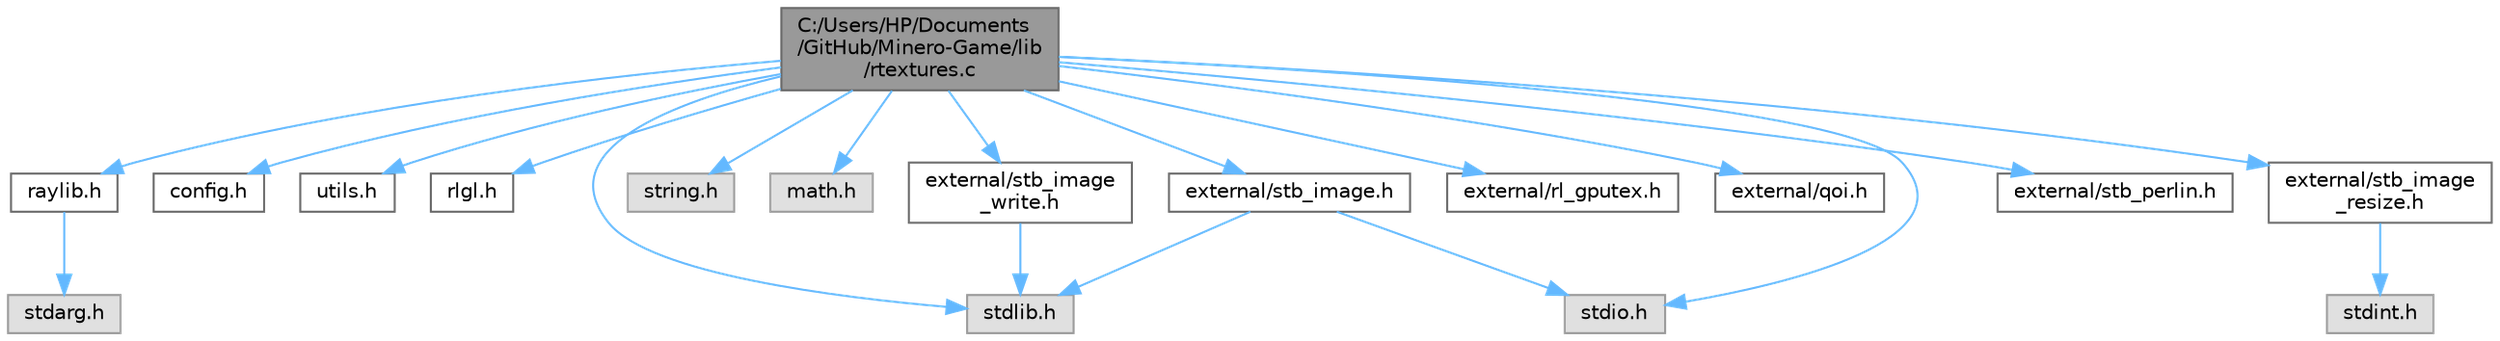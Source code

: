 digraph "C:/Users/HP/Documents/GitHub/Minero-Game/lib/rtextures.c"
{
 // LATEX_PDF_SIZE
  bgcolor="transparent";
  edge [fontname=Helvetica,fontsize=10,labelfontname=Helvetica,labelfontsize=10];
  node [fontname=Helvetica,fontsize=10,shape=box,height=0.2,width=0.4];
  Node1 [id="Node000001",label="C:/Users/HP/Documents\l/GitHub/Minero-Game/lib\l/rtextures.c",height=0.2,width=0.4,color="gray40", fillcolor="grey60", style="filled", fontcolor="black",tooltip=" "];
  Node1 -> Node2 [id="edge39_Node000001_Node000002",color="steelblue1",style="solid",tooltip=" "];
  Node2 [id="Node000002",label="raylib.h",height=0.2,width=0.4,color="grey40", fillcolor="white", style="filled",URL="$lib_2raylib_8h.html",tooltip=" "];
  Node2 -> Node3 [id="edge40_Node000002_Node000003",color="steelblue1",style="solid",tooltip=" "];
  Node3 [id="Node000003",label="stdarg.h",height=0.2,width=0.4,color="grey60", fillcolor="#E0E0E0", style="filled",tooltip=" "];
  Node1 -> Node4 [id="edge41_Node000001_Node000004",color="steelblue1",style="solid",tooltip=" "];
  Node4 [id="Node000004",label="config.h",height=0.2,width=0.4,color="grey40", fillcolor="white", style="filled",URL="$lib_2config_8h.html",tooltip=" "];
  Node1 -> Node5 [id="edge42_Node000001_Node000005",color="steelblue1",style="solid",tooltip=" "];
  Node5 [id="Node000005",label="utils.h",height=0.2,width=0.4,color="grey40", fillcolor="white", style="filled",URL="$lib_2utils_8h.html",tooltip=" "];
  Node1 -> Node6 [id="edge43_Node000001_Node000006",color="steelblue1",style="solid",tooltip=" "];
  Node6 [id="Node000006",label="rlgl.h",height=0.2,width=0.4,color="grey40", fillcolor="white", style="filled",URL="$lib_2rlgl_8h.html",tooltip=" "];
  Node1 -> Node7 [id="edge44_Node000001_Node000007",color="steelblue1",style="solid",tooltip=" "];
  Node7 [id="Node000007",label="stdlib.h",height=0.2,width=0.4,color="grey60", fillcolor="#E0E0E0", style="filled",tooltip=" "];
  Node1 -> Node8 [id="edge45_Node000001_Node000008",color="steelblue1",style="solid",tooltip=" "];
  Node8 [id="Node000008",label="string.h",height=0.2,width=0.4,color="grey60", fillcolor="#E0E0E0", style="filled",tooltip=" "];
  Node1 -> Node9 [id="edge46_Node000001_Node000009",color="steelblue1",style="solid",tooltip=" "];
  Node9 [id="Node000009",label="math.h",height=0.2,width=0.4,color="grey60", fillcolor="#E0E0E0", style="filled",tooltip=" "];
  Node1 -> Node10 [id="edge47_Node000001_Node000010",color="steelblue1",style="solid",tooltip=" "];
  Node10 [id="Node000010",label="stdio.h",height=0.2,width=0.4,color="grey60", fillcolor="#E0E0E0", style="filled",tooltip=" "];
  Node1 -> Node11 [id="edge48_Node000001_Node000011",color="steelblue1",style="solid",tooltip=" "];
  Node11 [id="Node000011",label="external/stb_image.h",height=0.2,width=0.4,color="grey40", fillcolor="white", style="filled",URL="$lib_2external_2stb__image_8h.html",tooltip=" "];
  Node11 -> Node10 [id="edge49_Node000011_Node000010",color="steelblue1",style="solid",tooltip=" "];
  Node11 -> Node7 [id="edge50_Node000011_Node000007",color="steelblue1",style="solid",tooltip=" "];
  Node1 -> Node12 [id="edge51_Node000001_Node000012",color="steelblue1",style="solid",tooltip=" "];
  Node12 [id="Node000012",label="external/rl_gputex.h",height=0.2,width=0.4,color="grey40", fillcolor="white", style="filled",URL="$lib_2external_2rl__gputex_8h.html",tooltip=" "];
  Node1 -> Node13 [id="edge52_Node000001_Node000013",color="steelblue1",style="solid",tooltip=" "];
  Node13 [id="Node000013",label="external/qoi.h",height=0.2,width=0.4,color="grey40", fillcolor="white", style="filled",URL="$lib_2external_2qoi_8h.html",tooltip=" "];
  Node1 -> Node14 [id="edge53_Node000001_Node000014",color="steelblue1",style="solid",tooltip=" "];
  Node14 [id="Node000014",label="external/stb_image\l_write.h",height=0.2,width=0.4,color="grey40", fillcolor="white", style="filled",URL="$lib_2external_2stb__image__write_8h.html",tooltip=" "];
  Node14 -> Node7 [id="edge54_Node000014_Node000007",color="steelblue1",style="solid",tooltip=" "];
  Node1 -> Node15 [id="edge55_Node000001_Node000015",color="steelblue1",style="solid",tooltip=" "];
  Node15 [id="Node000015",label="external/stb_perlin.h",height=0.2,width=0.4,color="grey40", fillcolor="white", style="filled",URL="$lib_2external_2stb__perlin_8h.html",tooltip=" "];
  Node1 -> Node16 [id="edge56_Node000001_Node000016",color="steelblue1",style="solid",tooltip=" "];
  Node16 [id="Node000016",label="external/stb_image\l_resize.h",height=0.2,width=0.4,color="grey40", fillcolor="white", style="filled",URL="$lib_2external_2stb__image__resize_8h.html",tooltip=" "];
  Node16 -> Node17 [id="edge57_Node000016_Node000017",color="steelblue1",style="solid",tooltip=" "];
  Node17 [id="Node000017",label="stdint.h",height=0.2,width=0.4,color="grey60", fillcolor="#E0E0E0", style="filled",tooltip=" "];
}
